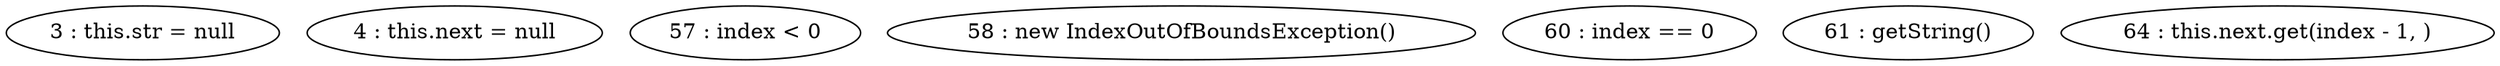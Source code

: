 digraph G {
"3 : this.str = null"
"4 : this.next = null"
"57 : index < 0"
"58 : new IndexOutOfBoundsException()"
"60 : index == 0"
"61 : getString()"
"64 : this.next.get(index - 1, )"
}